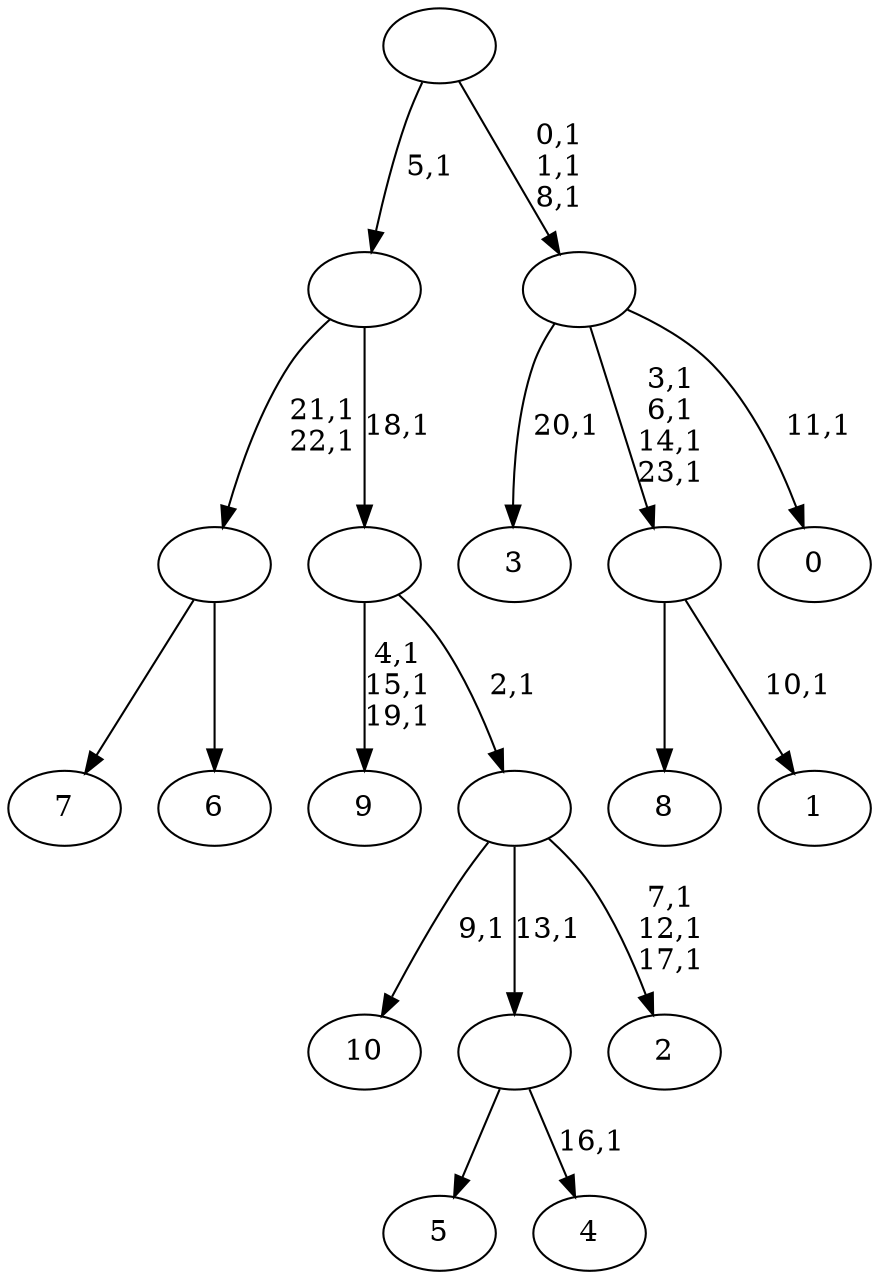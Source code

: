digraph T {
	35 [label="10"]
	33 [label="9"]
	29 [label="8"]
	28 [label="7"]
	27 [label="6"]
	26 [label=""]
	24 [label="5"]
	23 [label="4"]
	21 [label=""]
	20 [label="3"]
	18 [label="2"]
	14 [label=""]
	13 [label=""]
	12 [label=""]
	11 [label="1"]
	9 [label=""]
	5 [label="0"]
	3 [label=""]
	0 [label=""]
	26 -> 28 [label=""]
	26 -> 27 [label=""]
	21 -> 23 [label="16,1"]
	21 -> 24 [label=""]
	14 -> 18 [label="7,1\n12,1\n17,1"]
	14 -> 35 [label="9,1"]
	14 -> 21 [label="13,1"]
	13 -> 33 [label="4,1\n15,1\n19,1"]
	13 -> 14 [label="2,1"]
	12 -> 26 [label="21,1\n22,1"]
	12 -> 13 [label="18,1"]
	9 -> 11 [label="10,1"]
	9 -> 29 [label=""]
	3 -> 5 [label="11,1"]
	3 -> 9 [label="3,1\n6,1\n14,1\n23,1"]
	3 -> 20 [label="20,1"]
	0 -> 3 [label="0,1\n1,1\n8,1"]
	0 -> 12 [label="5,1"]
}
